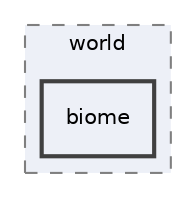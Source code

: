 digraph "biome"
{
 // INTERACTIVE_SVG=YES
 // LATEX_PDF_SIZE
  edge [fontname="Helvetica",fontsize="10",labelfontname="Helvetica",labelfontsize="10"];
  node [fontname="Helvetica",fontsize="10",shape=record];
  compound=true
  subgraph clusterdir_6826d79532171ff2338799cfd298b875 {
    graph [ bgcolor="#edf0f7", pencolor="grey50", style="filled,dashed,", label="world", fontname="Helvetica", fontsize="10", URL="dir_6826d79532171ff2338799cfd298b875.html"]
  dir_4ce0d017c9acf66d411d2a18e1dfe1d4 [shape=box, label="biome", style="filled,bold,", fillcolor="#edf0f7", color="grey25", URL="dir_4ce0d017c9acf66d411d2a18e1dfe1d4.html"];
  }
}
